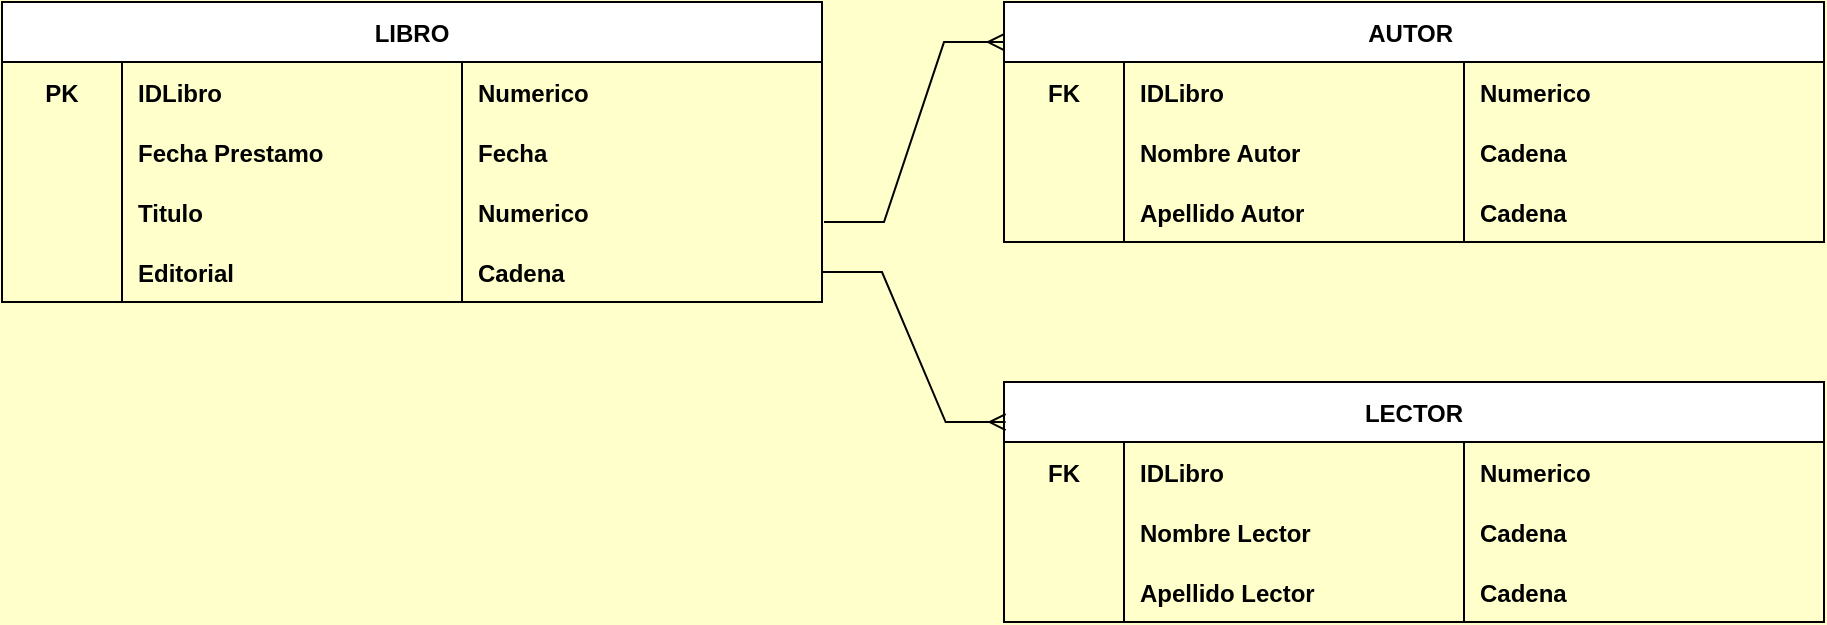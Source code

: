 <mxfile version="17.2.4" type="device"><diagram id="jKdWsyDY0a56_EqpBp-Y" name="Página-1"><mxGraphModel dx="1342" dy="695" grid="1" gridSize="10" guides="1" tooltips="1" connect="1" arrows="1" fold="1" page="1" pageScale="1" pageWidth="1200" pageHeight="1600" background="#FFFFCC" math="0" shadow="0"><root><mxCell id="0"/><mxCell id="1" parent="0"/><mxCell id="7ogoW4griEioWXmn6YCq-63" value="LIBRO" style="shape=table;startSize=30;container=1;collapsible=1;childLayout=tableLayout;fixedRows=1;rowLines=0;fontStyle=1;align=center;resizeLast=1;" parent="1" vertex="1"><mxGeometry x="119" y="160" width="410" height="150" as="geometry"/></mxCell><mxCell id="7ogoW4griEioWXmn6YCq-64" value="" style="shape=tableRow;horizontal=0;startSize=0;swimlaneHead=0;swimlaneBody=0;fillColor=none;collapsible=0;dropTarget=0;points=[[0,0.5],[1,0.5]];portConstraint=eastwest;top=0;left=0;right=0;bottom=0;" parent="7ogoW4griEioWXmn6YCq-63" vertex="1"><mxGeometry y="30" width="410" height="30" as="geometry"/></mxCell><mxCell id="7ogoW4griEioWXmn6YCq-65" value="PK" style="shape=partialRectangle;connectable=0;fillColor=none;top=0;left=0;bottom=0;right=0;fontStyle=1;overflow=hidden;" parent="7ogoW4griEioWXmn6YCq-64" vertex="1"><mxGeometry width="60" height="30" as="geometry"><mxRectangle width="60" height="30" as="alternateBounds"/></mxGeometry></mxCell><mxCell id="7ogoW4griEioWXmn6YCq-66" value="IDLibro" style="shape=partialRectangle;connectable=0;fillColor=none;top=0;left=0;bottom=0;right=0;align=left;spacingLeft=6;fontStyle=1;overflow=hidden;strokeColor=none;" parent="7ogoW4griEioWXmn6YCq-64" vertex="1"><mxGeometry x="60" width="170" height="30" as="geometry"><mxRectangle width="170" height="30" as="alternateBounds"/></mxGeometry></mxCell><mxCell id="7ogoW4griEioWXmn6YCq-76" value="Numerico" style="shape=partialRectangle;connectable=0;fillColor=none;top=0;left=0;bottom=0;right=0;align=left;spacingLeft=6;fontStyle=1;overflow=hidden;" parent="7ogoW4griEioWXmn6YCq-64" vertex="1"><mxGeometry x="230" width="180" height="30" as="geometry"><mxRectangle width="180" height="30" as="alternateBounds"/></mxGeometry></mxCell><mxCell id="7ogoW4griEioWXmn6YCq-77" style="shape=tableRow;horizontal=0;startSize=0;swimlaneHead=0;swimlaneBody=0;fillColor=none;collapsible=0;dropTarget=0;points=[[0,0.5],[1,0.5]];portConstraint=eastwest;top=0;left=0;right=0;bottom=0;" parent="7ogoW4griEioWXmn6YCq-63" vertex="1"><mxGeometry y="60" width="410" height="30" as="geometry"/></mxCell><mxCell id="7ogoW4griEioWXmn6YCq-78" style="shape=partialRectangle;connectable=0;fillColor=none;top=0;left=0;bottom=0;right=0;fontStyle=1;overflow=hidden;" parent="7ogoW4griEioWXmn6YCq-77" vertex="1"><mxGeometry width="60" height="30" as="geometry"><mxRectangle width="60" height="30" as="alternateBounds"/></mxGeometry></mxCell><mxCell id="7ogoW4griEioWXmn6YCq-79" value="Fecha Prestamo" style="shape=partialRectangle;connectable=0;fillColor=none;top=0;left=0;bottom=0;right=0;align=left;spacingLeft=6;fontStyle=1;overflow=hidden;" parent="7ogoW4griEioWXmn6YCq-77" vertex="1"><mxGeometry x="60" width="170" height="30" as="geometry"><mxRectangle width="170" height="30" as="alternateBounds"/></mxGeometry></mxCell><mxCell id="7ogoW4griEioWXmn6YCq-80" value="Fecha" style="shape=partialRectangle;connectable=0;fillColor=none;top=0;left=0;bottom=0;right=0;align=left;spacingLeft=6;fontStyle=1;overflow=hidden;" parent="7ogoW4griEioWXmn6YCq-77" vertex="1"><mxGeometry x="230" width="180" height="30" as="geometry"><mxRectangle width="180" height="30" as="alternateBounds"/></mxGeometry></mxCell><mxCell id="7ogoW4griEioWXmn6YCq-81" style="shape=tableRow;horizontal=0;startSize=0;swimlaneHead=0;swimlaneBody=0;fillColor=none;collapsible=0;dropTarget=0;points=[[0,0.5],[1,0.5]];portConstraint=eastwest;top=0;left=0;right=0;bottom=0;" parent="7ogoW4griEioWXmn6YCq-63" vertex="1"><mxGeometry y="90" width="410" height="30" as="geometry"/></mxCell><mxCell id="7ogoW4griEioWXmn6YCq-82" style="shape=partialRectangle;connectable=0;fillColor=none;top=0;left=0;bottom=0;right=0;fontStyle=1;overflow=hidden;" parent="7ogoW4griEioWXmn6YCq-81" vertex="1"><mxGeometry width="60" height="30" as="geometry"><mxRectangle width="60" height="30" as="alternateBounds"/></mxGeometry></mxCell><mxCell id="7ogoW4griEioWXmn6YCq-83" value="Titulo" style="shape=partialRectangle;connectable=0;fillColor=none;top=0;left=0;bottom=0;right=0;align=left;spacingLeft=6;fontStyle=1;overflow=hidden;strokeColor=none;" parent="7ogoW4griEioWXmn6YCq-81" vertex="1"><mxGeometry x="60" width="170" height="30" as="geometry"><mxRectangle width="170" height="30" as="alternateBounds"/></mxGeometry></mxCell><mxCell id="7ogoW4griEioWXmn6YCq-84" value="Numerico" style="shape=partialRectangle;connectable=0;fillColor=none;top=0;left=0;bottom=0;right=0;align=left;spacingLeft=6;fontStyle=1;overflow=hidden;" parent="7ogoW4griEioWXmn6YCq-81" vertex="1"><mxGeometry x="230" width="180" height="30" as="geometry"><mxRectangle width="180" height="30" as="alternateBounds"/></mxGeometry></mxCell><mxCell id="7ogoW4griEioWXmn6YCq-242" style="shape=tableRow;horizontal=0;startSize=0;swimlaneHead=0;swimlaneBody=0;fillColor=none;collapsible=0;dropTarget=0;points=[[0,0.5],[1,0.5]];portConstraint=eastwest;top=0;left=0;right=0;bottom=0;" parent="7ogoW4griEioWXmn6YCq-63" vertex="1"><mxGeometry y="120" width="410" height="30" as="geometry"/></mxCell><mxCell id="7ogoW4griEioWXmn6YCq-243" value="" style="shape=partialRectangle;connectable=0;fillColor=none;top=0;left=0;bottom=0;right=0;fontStyle=1;overflow=hidden;" parent="7ogoW4griEioWXmn6YCq-242" vertex="1"><mxGeometry width="60" height="30" as="geometry"><mxRectangle width="60" height="30" as="alternateBounds"/></mxGeometry></mxCell><mxCell id="7ogoW4griEioWXmn6YCq-244" value="Editorial" style="shape=partialRectangle;connectable=0;fillColor=none;top=0;left=0;bottom=0;right=0;align=left;spacingLeft=6;fontStyle=1;overflow=hidden;" parent="7ogoW4griEioWXmn6YCq-242" vertex="1"><mxGeometry x="60" width="170" height="30" as="geometry"><mxRectangle width="170" height="30" as="alternateBounds"/></mxGeometry></mxCell><mxCell id="7ogoW4griEioWXmn6YCq-245" value="Cadena" style="shape=partialRectangle;connectable=0;fillColor=none;top=0;left=0;bottom=0;right=0;align=left;spacingLeft=6;fontStyle=1;overflow=hidden;" parent="7ogoW4griEioWXmn6YCq-242" vertex="1"><mxGeometry x="230" width="180" height="30" as="geometry"><mxRectangle width="180" height="30" as="alternateBounds"/></mxGeometry></mxCell><mxCell id="6xfqXx4kbU0Y_EfPTJHc-1" value="AUTOR " style="shape=table;startSize=30;container=1;collapsible=1;childLayout=tableLayout;fixedRows=1;rowLines=0;fontStyle=1;align=center;resizeLast=1;" parent="1" vertex="1"><mxGeometry x="620" y="160" width="410" height="120" as="geometry"/></mxCell><mxCell id="6xfqXx4kbU0Y_EfPTJHc-2" value="" style="shape=tableRow;horizontal=0;startSize=0;swimlaneHead=0;swimlaneBody=0;fillColor=none;collapsible=0;dropTarget=0;points=[[0,0.5],[1,0.5]];portConstraint=eastwest;top=0;left=0;right=0;bottom=0;" parent="6xfqXx4kbU0Y_EfPTJHc-1" vertex="1"><mxGeometry y="30" width="410" height="30" as="geometry"/></mxCell><mxCell id="6xfqXx4kbU0Y_EfPTJHc-3" value="FK" style="shape=partialRectangle;connectable=0;fillColor=none;top=0;left=0;bottom=0;right=0;fontStyle=1;overflow=hidden;" parent="6xfqXx4kbU0Y_EfPTJHc-2" vertex="1"><mxGeometry width="60" height="30" as="geometry"><mxRectangle width="60" height="30" as="alternateBounds"/></mxGeometry></mxCell><mxCell id="6xfqXx4kbU0Y_EfPTJHc-4" value="IDLibro" style="shape=partialRectangle;connectable=0;fillColor=none;top=0;left=0;bottom=0;right=0;align=left;spacingLeft=6;fontStyle=1;overflow=hidden;strokeColor=none;" parent="6xfqXx4kbU0Y_EfPTJHc-2" vertex="1"><mxGeometry x="60" width="170" height="30" as="geometry"><mxRectangle width="170" height="30" as="alternateBounds"/></mxGeometry></mxCell><mxCell id="6xfqXx4kbU0Y_EfPTJHc-5" value="Numerico" style="shape=partialRectangle;connectable=0;fillColor=none;top=0;left=0;bottom=0;right=0;align=left;spacingLeft=6;fontStyle=1;overflow=hidden;" parent="6xfqXx4kbU0Y_EfPTJHc-2" vertex="1"><mxGeometry x="230" width="180" height="30" as="geometry"><mxRectangle width="180" height="30" as="alternateBounds"/></mxGeometry></mxCell><mxCell id="6xfqXx4kbU0Y_EfPTJHc-6" style="shape=tableRow;horizontal=0;startSize=0;swimlaneHead=0;swimlaneBody=0;fillColor=none;collapsible=0;dropTarget=0;points=[[0,0.5],[1,0.5]];portConstraint=eastwest;top=0;left=0;right=0;bottom=0;" parent="6xfqXx4kbU0Y_EfPTJHc-1" vertex="1"><mxGeometry y="60" width="410" height="30" as="geometry"/></mxCell><mxCell id="6xfqXx4kbU0Y_EfPTJHc-7" style="shape=partialRectangle;connectable=0;fillColor=none;top=0;left=0;bottom=0;right=0;fontStyle=1;overflow=hidden;" parent="6xfqXx4kbU0Y_EfPTJHc-6" vertex="1"><mxGeometry width="60" height="30" as="geometry"><mxRectangle width="60" height="30" as="alternateBounds"/></mxGeometry></mxCell><mxCell id="6xfqXx4kbU0Y_EfPTJHc-8" value="Nombre Autor" style="shape=partialRectangle;connectable=0;fillColor=none;top=0;left=0;bottom=0;right=0;align=left;spacingLeft=6;fontStyle=1;overflow=hidden;" parent="6xfqXx4kbU0Y_EfPTJHc-6" vertex="1"><mxGeometry x="60" width="170" height="30" as="geometry"><mxRectangle width="170" height="30" as="alternateBounds"/></mxGeometry></mxCell><mxCell id="6xfqXx4kbU0Y_EfPTJHc-9" value="Cadena" style="shape=partialRectangle;connectable=0;fillColor=none;top=0;left=0;bottom=0;right=0;align=left;spacingLeft=6;fontStyle=1;overflow=hidden;" parent="6xfqXx4kbU0Y_EfPTJHc-6" vertex="1"><mxGeometry x="230" width="180" height="30" as="geometry"><mxRectangle width="180" height="30" as="alternateBounds"/></mxGeometry></mxCell><mxCell id="6xfqXx4kbU0Y_EfPTJHc-10" style="shape=tableRow;horizontal=0;startSize=0;swimlaneHead=0;swimlaneBody=0;fillColor=none;collapsible=0;dropTarget=0;points=[[0,0.5],[1,0.5]];portConstraint=eastwest;top=0;left=0;right=0;bottom=0;" parent="6xfqXx4kbU0Y_EfPTJHc-1" vertex="1"><mxGeometry y="90" width="410" height="30" as="geometry"/></mxCell><mxCell id="6xfqXx4kbU0Y_EfPTJHc-11" style="shape=partialRectangle;connectable=0;fillColor=none;top=0;left=0;bottom=0;right=0;fontStyle=1;overflow=hidden;" parent="6xfqXx4kbU0Y_EfPTJHc-10" vertex="1"><mxGeometry width="60" height="30" as="geometry"><mxRectangle width="60" height="30" as="alternateBounds"/></mxGeometry></mxCell><mxCell id="6xfqXx4kbU0Y_EfPTJHc-12" value="Apellido Autor" style="shape=partialRectangle;connectable=0;fillColor=none;top=0;left=0;bottom=0;right=0;align=left;spacingLeft=6;fontStyle=1;overflow=hidden;strokeColor=none;" parent="6xfqXx4kbU0Y_EfPTJHc-10" vertex="1"><mxGeometry x="60" width="170" height="30" as="geometry"><mxRectangle width="170" height="30" as="alternateBounds"/></mxGeometry></mxCell><mxCell id="6xfqXx4kbU0Y_EfPTJHc-13" value="Cadena" style="shape=partialRectangle;connectable=0;fillColor=none;top=0;left=0;bottom=0;right=0;align=left;spacingLeft=6;fontStyle=1;overflow=hidden;" parent="6xfqXx4kbU0Y_EfPTJHc-10" vertex="1"><mxGeometry x="230" width="180" height="30" as="geometry"><mxRectangle width="180" height="30" as="alternateBounds"/></mxGeometry></mxCell><mxCell id="DIZLPH8J7M5bQmwrWY1D-14" value="LECTOR" style="shape=table;startSize=30;container=1;collapsible=1;childLayout=tableLayout;fixedRows=1;rowLines=0;fontStyle=1;align=center;resizeLast=1;" parent="1" vertex="1"><mxGeometry x="620" y="350" width="410" height="120" as="geometry"/></mxCell><mxCell id="DIZLPH8J7M5bQmwrWY1D-15" value="" style="shape=tableRow;horizontal=0;startSize=0;swimlaneHead=0;swimlaneBody=0;fillColor=none;collapsible=0;dropTarget=0;points=[[0,0.5],[1,0.5]];portConstraint=eastwest;top=0;left=0;right=0;bottom=0;" parent="DIZLPH8J7M5bQmwrWY1D-14" vertex="1"><mxGeometry y="30" width="410" height="30" as="geometry"/></mxCell><mxCell id="DIZLPH8J7M5bQmwrWY1D-16" value="FK" style="shape=partialRectangle;connectable=0;fillColor=none;top=0;left=0;bottom=0;right=0;fontStyle=1;overflow=hidden;" parent="DIZLPH8J7M5bQmwrWY1D-15" vertex="1"><mxGeometry width="60" height="30" as="geometry"><mxRectangle width="60" height="30" as="alternateBounds"/></mxGeometry></mxCell><mxCell id="DIZLPH8J7M5bQmwrWY1D-17" value="IDLibro" style="shape=partialRectangle;connectable=0;fillColor=none;top=0;left=0;bottom=0;right=0;align=left;spacingLeft=6;fontStyle=1;overflow=hidden;strokeColor=none;" parent="DIZLPH8J7M5bQmwrWY1D-15" vertex="1"><mxGeometry x="60" width="170" height="30" as="geometry"><mxRectangle width="170" height="30" as="alternateBounds"/></mxGeometry></mxCell><mxCell id="DIZLPH8J7M5bQmwrWY1D-18" value="Numerico" style="shape=partialRectangle;connectable=0;fillColor=none;top=0;left=0;bottom=0;right=0;align=left;spacingLeft=6;fontStyle=1;overflow=hidden;" parent="DIZLPH8J7M5bQmwrWY1D-15" vertex="1"><mxGeometry x="230" width="180" height="30" as="geometry"><mxRectangle width="180" height="30" as="alternateBounds"/></mxGeometry></mxCell><mxCell id="DIZLPH8J7M5bQmwrWY1D-19" style="shape=tableRow;horizontal=0;startSize=0;swimlaneHead=0;swimlaneBody=0;fillColor=none;collapsible=0;dropTarget=0;points=[[0,0.5],[1,0.5]];portConstraint=eastwest;top=0;left=0;right=0;bottom=0;" parent="DIZLPH8J7M5bQmwrWY1D-14" vertex="1"><mxGeometry y="60" width="410" height="30" as="geometry"/></mxCell><mxCell id="DIZLPH8J7M5bQmwrWY1D-20" style="shape=partialRectangle;connectable=0;fillColor=none;top=0;left=0;bottom=0;right=0;fontStyle=1;overflow=hidden;" parent="DIZLPH8J7M5bQmwrWY1D-19" vertex="1"><mxGeometry width="60" height="30" as="geometry"><mxRectangle width="60" height="30" as="alternateBounds"/></mxGeometry></mxCell><mxCell id="DIZLPH8J7M5bQmwrWY1D-21" value="Nombre Lector" style="shape=partialRectangle;connectable=0;fillColor=none;top=0;left=0;bottom=0;right=0;align=left;spacingLeft=6;fontStyle=1;overflow=hidden;" parent="DIZLPH8J7M5bQmwrWY1D-19" vertex="1"><mxGeometry x="60" width="170" height="30" as="geometry"><mxRectangle width="170" height="30" as="alternateBounds"/></mxGeometry></mxCell><mxCell id="DIZLPH8J7M5bQmwrWY1D-22" value="Cadena" style="shape=partialRectangle;connectable=0;fillColor=none;top=0;left=0;bottom=0;right=0;align=left;spacingLeft=6;fontStyle=1;overflow=hidden;" parent="DIZLPH8J7M5bQmwrWY1D-19" vertex="1"><mxGeometry x="230" width="180" height="30" as="geometry"><mxRectangle width="180" height="30" as="alternateBounds"/></mxGeometry></mxCell><mxCell id="DIZLPH8J7M5bQmwrWY1D-23" style="shape=tableRow;horizontal=0;startSize=0;swimlaneHead=0;swimlaneBody=0;fillColor=none;collapsible=0;dropTarget=0;points=[[0,0.5],[1,0.5]];portConstraint=eastwest;top=0;left=0;right=0;bottom=0;" parent="DIZLPH8J7M5bQmwrWY1D-14" vertex="1"><mxGeometry y="90" width="410" height="30" as="geometry"/></mxCell><mxCell id="DIZLPH8J7M5bQmwrWY1D-24" style="shape=partialRectangle;connectable=0;fillColor=none;top=0;left=0;bottom=0;right=0;fontStyle=1;overflow=hidden;" parent="DIZLPH8J7M5bQmwrWY1D-23" vertex="1"><mxGeometry width="60" height="30" as="geometry"><mxRectangle width="60" height="30" as="alternateBounds"/></mxGeometry></mxCell><mxCell id="DIZLPH8J7M5bQmwrWY1D-25" value="Apellido Lector" style="shape=partialRectangle;connectable=0;fillColor=none;top=0;left=0;bottom=0;right=0;align=left;spacingLeft=6;fontStyle=1;overflow=hidden;strokeColor=none;" parent="DIZLPH8J7M5bQmwrWY1D-23" vertex="1"><mxGeometry x="60" width="170" height="30" as="geometry"><mxRectangle width="170" height="30" as="alternateBounds"/></mxGeometry></mxCell><mxCell id="DIZLPH8J7M5bQmwrWY1D-26" value="Cadena" style="shape=partialRectangle;connectable=0;fillColor=none;top=0;left=0;bottom=0;right=0;align=left;spacingLeft=6;fontStyle=1;overflow=hidden;" parent="DIZLPH8J7M5bQmwrWY1D-23" vertex="1"><mxGeometry x="230" width="180" height="30" as="geometry"><mxRectangle width="180" height="30" as="alternateBounds"/></mxGeometry></mxCell><mxCell id="DIZLPH8J7M5bQmwrWY1D-27" value="" style="edgeStyle=entityRelationEdgeStyle;fontSize=12;html=1;endArrow=ERmany;rounded=0;entryX=0;entryY=0.167;entryDx=0;entryDy=0;entryPerimeter=0;" parent="1" target="6xfqXx4kbU0Y_EfPTJHc-1" edge="1"><mxGeometry width="100" height="100" relative="1" as="geometry"><mxPoint x="530" y="270" as="sourcePoint"/><mxPoint x="610" y="170" as="targetPoint"/></mxGeometry></mxCell><mxCell id="DIZLPH8J7M5bQmwrWY1D-28" value="" style="edgeStyle=entityRelationEdgeStyle;fontSize=12;html=1;endArrow=ERmany;rounded=0;entryX=0.002;entryY=0.167;entryDx=0;entryDy=0;entryPerimeter=0;" parent="1" source="7ogoW4griEioWXmn6YCq-242" target="DIZLPH8J7M5bQmwrWY1D-14" edge="1"><mxGeometry width="100" height="100" relative="1" as="geometry"><mxPoint x="510" y="479.96" as="sourcePoint"/><mxPoint x="580" y="390" as="targetPoint"/></mxGeometry></mxCell></root></mxGraphModel></diagram></mxfile>